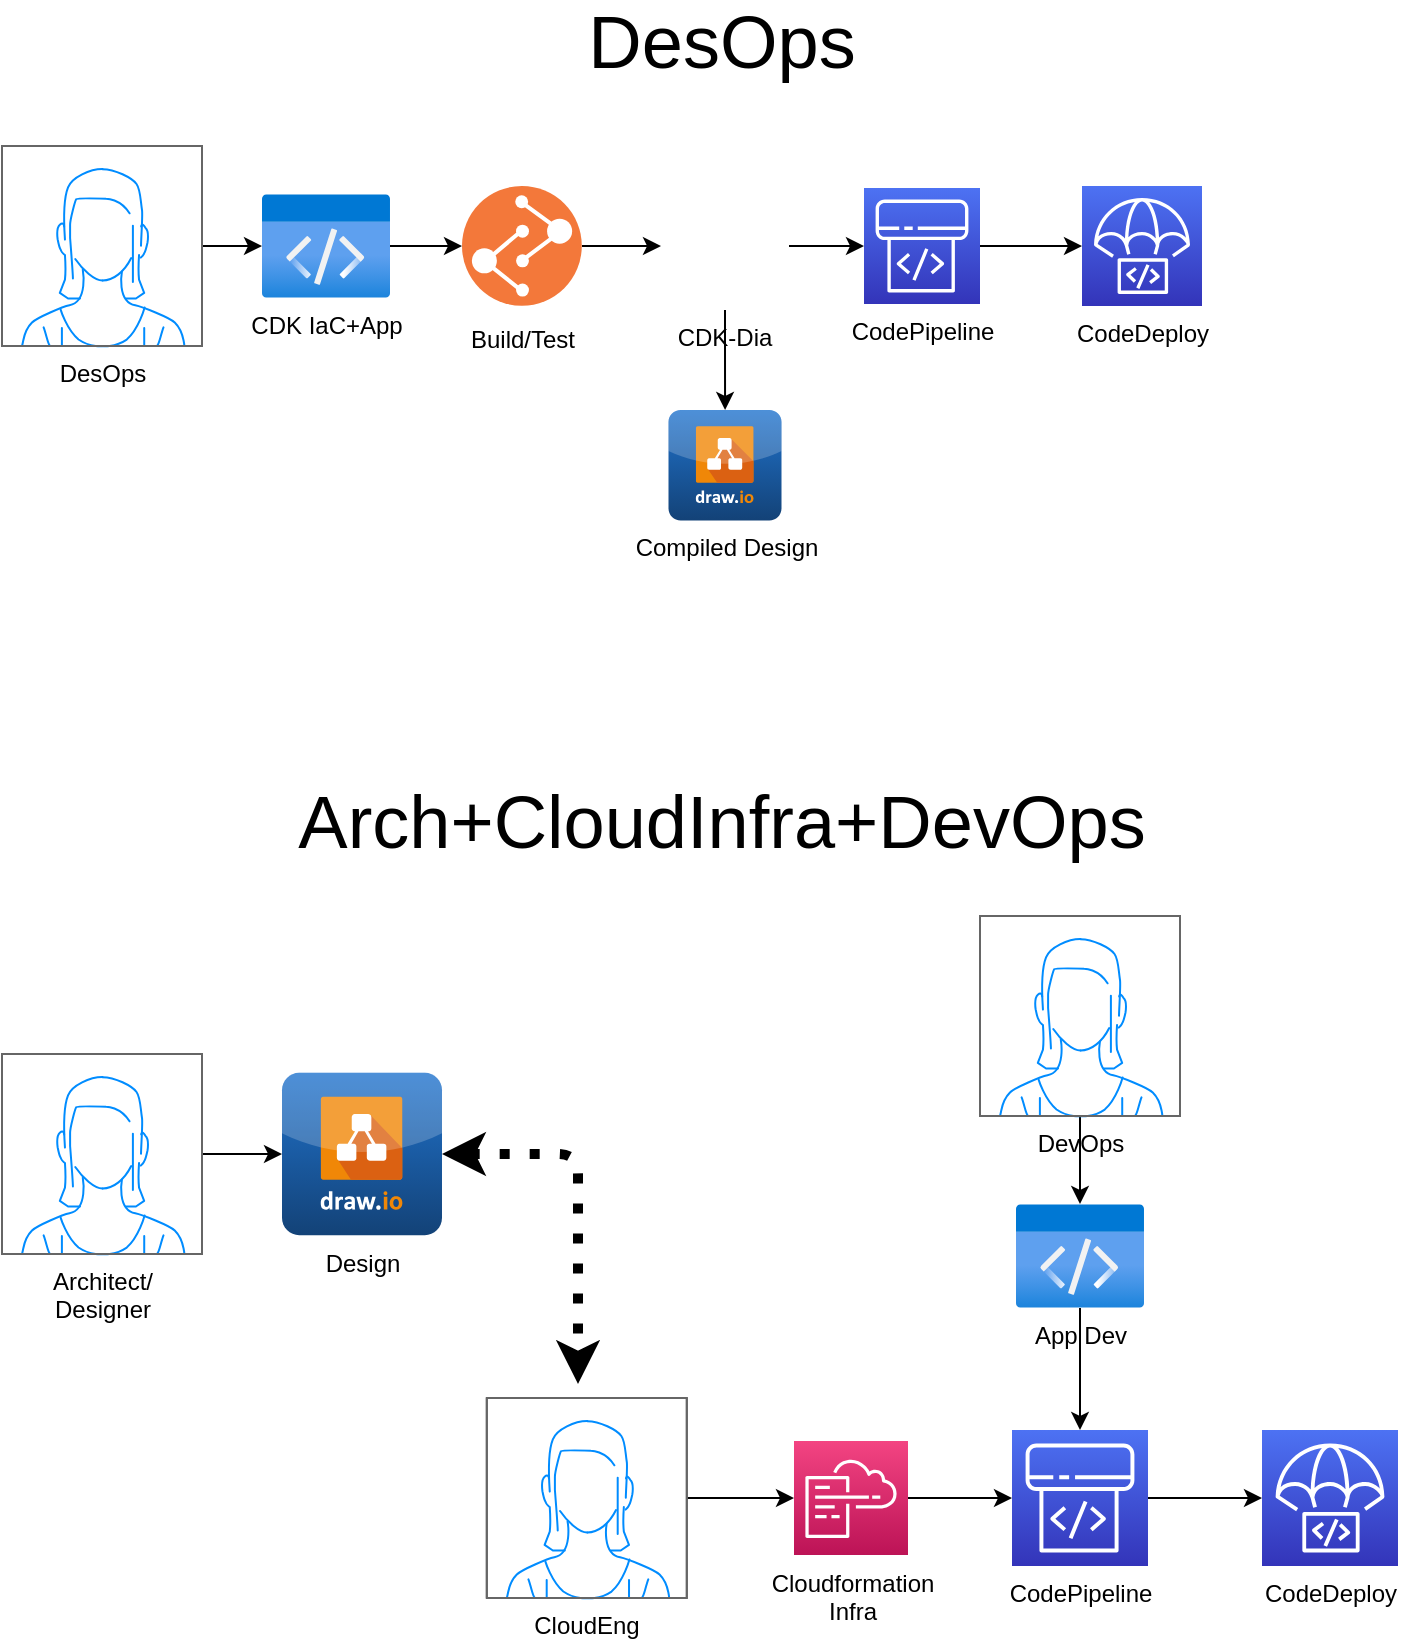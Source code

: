 <mxfile>
    <diagram id="8aNqu9n2fzhEXeBJSeK7" name="Page-1">
        <mxGraphModel dx="804" dy="896" grid="1" gridSize="10" guides="1" tooltips="1" connect="1" arrows="1" fold="1" page="1" pageScale="1" pageWidth="827" pageHeight="1169" math="0" shadow="0">
            <root>
                <mxCell id="0"/>
                <mxCell id="1" parent="0"/>
                <mxCell id="11" style="edgeStyle=none;html=1;fontColor=default;labelBackgroundColor=none;" edge="1" parent="1" source="7" target="10">
                    <mxGeometry relative="1" as="geometry"/>
                </mxCell>
                <mxCell id="7" value="CDK IaC+App" style="aspect=fixed;html=1;points=[];align=center;image;fontSize=12;image=img/lib/azure2/general/Code.svg;fontColor=default;labelBackgroundColor=none;" vertex="1" parent="1">
                    <mxGeometry x="150" y="120" width="64" height="52" as="geometry"/>
                </mxCell>
                <mxCell id="9" style="edgeStyle=none;html=1;fontColor=default;labelBackgroundColor=none;" edge="1" parent="1" source="8" target="7">
                    <mxGeometry relative="1" as="geometry"/>
                </mxCell>
                <mxCell id="8" value="DesOps" style="verticalLabelPosition=bottom;shadow=0;dashed=0;align=center;html=1;verticalAlign=top;strokeWidth=1;shape=mxgraph.mockup.containers.userFemale;strokeColor=#666666;strokeColor2=#008cff;fontColor=default;labelBackgroundColor=none;" vertex="1" parent="1">
                    <mxGeometry x="20" y="96" width="100" height="100" as="geometry"/>
                </mxCell>
                <mxCell id="15" style="edgeStyle=none;html=1;entryX=0;entryY=0.5;entryDx=0;entryDy=0;labelBackgroundColor=none;fontColor=default;" edge="1" parent="1" source="10" target="14">
                    <mxGeometry relative="1" as="geometry"/>
                </mxCell>
                <mxCell id="10" value="Build/Test" style="aspect=fixed;perimeter=ellipsePerimeter;html=1;align=center;shadow=0;dashed=0;fontColor=default;labelBackgroundColor=none;fontSize=12;spacingTop=3;image;image=img/lib/ibm/devops/build_test.svg;" vertex="1" parent="1">
                    <mxGeometry x="250" y="116" width="60" height="60" as="geometry"/>
                </mxCell>
                <mxCell id="33" style="edgeStyle=orthogonalEdgeStyle;html=1;labelBackgroundColor=none;fontColor=default;startArrow=none;startFill=0;strokeWidth=1;" edge="1" parent="1" source="14" target="32">
                    <mxGeometry relative="1" as="geometry"/>
                </mxCell>
                <mxCell id="35" style="edgeStyle=orthogonalEdgeStyle;html=1;entryX=0;entryY=0.5;entryDx=0;entryDy=0;entryPerimeter=0;labelBackgroundColor=none;fontColor=default;startArrow=none;startFill=0;strokeWidth=1;" edge="1" parent="1" source="14" target="34">
                    <mxGeometry relative="1" as="geometry"/>
                </mxCell>
                <mxCell id="14" value="CDK-Dia" style="shape=image;verticalLabelPosition=bottom;labelBackgroundColor=none;verticalAlign=top;aspect=fixed;imageAspect=0;image=https://engineering.poppulo.com/content/images/2020/06/cdklogo-2-2.png;fontColor=default;" vertex="1" parent="1">
                    <mxGeometry x="349.5" y="114" width="64" height="64" as="geometry"/>
                </mxCell>
                <mxCell id="18" style="edgeStyle=none;html=1;labelBackgroundColor=none;fontColor=default;" edge="1" parent="1" source="16" target="17">
                    <mxGeometry relative="1" as="geometry"/>
                </mxCell>
                <mxCell id="16" value="Architect/&lt;br&gt;Designer" style="verticalLabelPosition=bottom;shadow=0;dashed=0;align=center;html=1;verticalAlign=top;strokeWidth=1;shape=mxgraph.mockup.containers.userFemale;strokeColor=#666666;strokeColor2=#008cff;fontColor=default;labelBackgroundColor=none;" vertex="1" parent="1">
                    <mxGeometry x="20" y="550" width="100" height="100" as="geometry"/>
                </mxCell>
                <mxCell id="20" style="edgeStyle=orthogonalEdgeStyle;html=1;entryX=0.456;entryY=-0.07;entryDx=0;entryDy=0;entryPerimeter=0;labelBackgroundColor=none;fontColor=default;dashed=1;strokeWidth=5;dashPattern=1 2;startArrow=classic;startFill=1;" edge="1" parent="1" source="17" target="19">
                    <mxGeometry relative="1" as="geometry">
                        <mxPoint x="200" y="650" as="sourcePoint"/>
                        <Array as="points">
                            <mxPoint x="308" y="600"/>
                        </Array>
                    </mxGeometry>
                </mxCell>
                <mxCell id="17" value="Design" style="dashed=0;outlineConnect=0;html=1;align=center;labelPosition=center;verticalLabelPosition=bottom;verticalAlign=top;shape=mxgraph.webicons.drawio2;fillColor=#2174CE;gradientColor=#134277;labelBackgroundColor=none;fontColor=default;" vertex="1" parent="1">
                    <mxGeometry x="160" y="559.4" width="80" height="81.2" as="geometry"/>
                </mxCell>
                <mxCell id="22" value="" style="edgeStyle=orthogonalEdgeStyle;html=1;labelBackgroundColor=none;fontColor=default;strokeWidth=1;" edge="1" parent="1" source="19" target="21">
                    <mxGeometry relative="1" as="geometry"/>
                </mxCell>
                <mxCell id="19" value="CloudEng" style="verticalLabelPosition=bottom;shadow=0;dashed=0;align=center;html=1;verticalAlign=top;strokeWidth=1;shape=mxgraph.mockup.containers.userFemale;strokeColor=#666666;strokeColor2=#008cff;fontColor=default;labelBackgroundColor=none;" vertex="1" parent="1">
                    <mxGeometry x="262.4" y="722" width="100" height="100" as="geometry"/>
                </mxCell>
                <mxCell id="25" style="edgeStyle=orthogonalEdgeStyle;html=1;entryX=0;entryY=0.5;entryDx=0;entryDy=0;labelBackgroundColor=none;fontColor=default;startArrow=none;startFill=0;strokeWidth=1;entryPerimeter=0;" edge="1" parent="1" source="21" target="29">
                    <mxGeometry relative="1" as="geometry">
                        <mxPoint x="550" y="772" as="targetPoint"/>
                    </mxGeometry>
                </mxCell>
                <mxCell id="21" value="Cloudformation&lt;br&gt;Infra" style="sketch=0;points=[[0,0,0],[0.25,0,0],[0.5,0,0],[0.75,0,0],[1,0,0],[0,1,0],[0.25,1,0],[0.5,1,0],[0.75,1,0],[1,1,0],[0,0.25,0],[0,0.5,0],[0,0.75,0],[1,0.25,0],[1,0.5,0],[1,0.75,0]];points=[[0,0,0],[0.25,0,0],[0.5,0,0],[0.75,0,0],[1,0,0],[0,1,0],[0.25,1,0],[0.5,1,0],[0.75,1,0],[1,1,0],[0,0.25,0],[0,0.5,0],[0,0.75,0],[1,0.25,0],[1,0.5,0],[1,0.75,0]];outlineConnect=0;fontColor=default;gradientColor=#F34482;gradientDirection=north;fillColor=#BC1356;strokeColor=#ffffff;dashed=0;verticalLabelPosition=bottom;verticalAlign=top;align=center;html=1;fontSize=12;fontStyle=0;aspect=fixed;shape=mxgraph.aws4.resourceIcon;resIcon=mxgraph.aws4.cloudformation;labelBackgroundColor=none;" vertex="1" parent="1">
                    <mxGeometry x="416" y="743.5" width="57" height="57" as="geometry"/>
                </mxCell>
                <mxCell id="26" style="edgeStyle=orthogonalEdgeStyle;html=1;labelBackgroundColor=none;fontColor=default;startArrow=none;startFill=0;strokeWidth=1;" edge="1" parent="1" source="23" target="36">
                    <mxGeometry relative="1" as="geometry">
                        <mxPoint x="560.0" y="762" as="targetPoint"/>
                    </mxGeometry>
                </mxCell>
                <mxCell id="23" value="DevOps" style="verticalLabelPosition=bottom;shadow=0;dashed=0;align=center;html=1;verticalAlign=top;strokeWidth=1;shape=mxgraph.mockup.containers.userFemale;strokeColor=#666666;strokeColor2=#008cff;fontColor=default;labelBackgroundColor=none;" vertex="1" parent="1">
                    <mxGeometry x="509" y="481" width="100" height="100" as="geometry"/>
                </mxCell>
                <mxCell id="31" style="edgeStyle=orthogonalEdgeStyle;html=1;entryX=0;entryY=0.5;entryDx=0;entryDy=0;entryPerimeter=0;labelBackgroundColor=none;fontColor=default;startArrow=none;startFill=0;strokeWidth=1;" edge="1" parent="1" source="29" target="30">
                    <mxGeometry relative="1" as="geometry"/>
                </mxCell>
                <mxCell id="29" value="CodePipeline" style="sketch=0;points=[[0,0,0],[0.25,0,0],[0.5,0,0],[0.75,0,0],[1,0,0],[0,1,0],[0.25,1,0],[0.5,1,0],[0.75,1,0],[1,1,0],[0,0.25,0],[0,0.5,0],[0,0.75,0],[1,0.25,0],[1,0.5,0],[1,0.75,0]];outlineConnect=0;fontColor=default;gradientColor=#4D72F3;gradientDirection=north;fillColor=#3334B9;strokeColor=#ffffff;dashed=0;verticalLabelPosition=bottom;verticalAlign=top;align=center;html=1;fontSize=12;fontStyle=0;aspect=fixed;shape=mxgraph.aws4.resourceIcon;resIcon=mxgraph.aws4.codepipeline;labelBackgroundColor=none;" vertex="1" parent="1">
                    <mxGeometry x="525" y="738" width="68" height="68" as="geometry"/>
                </mxCell>
                <mxCell id="30" value="CodeDeploy" style="sketch=0;points=[[0,0,0],[0.25,0,0],[0.5,0,0],[0.75,0,0],[1,0,0],[0,1,0],[0.25,1,0],[0.5,1,0],[0.75,1,0],[1,1,0],[0,0.25,0],[0,0.5,0],[0,0.75,0],[1,0.25,0],[1,0.5,0],[1,0.75,0]];outlineConnect=0;fontColor=default;gradientColor=#4D72F3;gradientDirection=north;fillColor=#3334B9;strokeColor=#ffffff;dashed=0;verticalLabelPosition=bottom;verticalAlign=top;align=center;html=1;fontSize=12;fontStyle=0;aspect=fixed;shape=mxgraph.aws4.resourceIcon;resIcon=mxgraph.aws4.codedeploy;labelBackgroundColor=none;" vertex="1" parent="1">
                    <mxGeometry x="650" y="738" width="68" height="68" as="geometry"/>
                </mxCell>
                <mxCell id="32" value="Compiled Design" style="dashed=0;outlineConnect=0;html=1;align=center;labelPosition=center;verticalLabelPosition=bottom;verticalAlign=top;shape=mxgraph.webicons.drawio2;fillColor=#2174CE;gradientColor=#134277;labelBackgroundColor=none;fontColor=default;" vertex="1" parent="1">
                    <mxGeometry x="353.25" y="228" width="56.5" height="55.2" as="geometry"/>
                </mxCell>
                <mxCell id="40" style="edgeStyle=orthogonalEdgeStyle;html=1;labelBackgroundColor=none;fontColor=default;startArrow=none;startFill=0;strokeWidth=1;" edge="1" parent="1" source="34" target="39">
                    <mxGeometry relative="1" as="geometry"/>
                </mxCell>
                <mxCell id="34" value="CodePipeline" style="sketch=0;points=[[0,0,0],[0.25,0,0],[0.5,0,0],[0.75,0,0],[1,0,0],[0,1,0],[0.25,1,0],[0.5,1,0],[0.75,1,0],[1,1,0],[0,0.25,0],[0,0.5,0],[0,0.75,0],[1,0.25,0],[1,0.5,0],[1,0.75,0]];outlineConnect=0;fontColor=default;gradientColor=#4D72F3;gradientDirection=north;fillColor=#3334B9;strokeColor=#ffffff;dashed=0;verticalLabelPosition=bottom;verticalAlign=top;align=center;html=1;fontSize=12;fontStyle=0;aspect=fixed;shape=mxgraph.aws4.resourceIcon;resIcon=mxgraph.aws4.codepipeline;labelBackgroundColor=none;" vertex="1" parent="1">
                    <mxGeometry x="451" y="117" width="58" height="58" as="geometry"/>
                </mxCell>
                <mxCell id="37" style="edgeStyle=orthogonalEdgeStyle;html=1;entryX=0.5;entryY=0;entryDx=0;entryDy=0;entryPerimeter=0;labelBackgroundColor=none;fontColor=default;startArrow=none;startFill=0;strokeWidth=1;" edge="1" parent="1" source="36" target="29">
                    <mxGeometry relative="1" as="geometry"/>
                </mxCell>
                <mxCell id="36" value="App Dev" style="aspect=fixed;html=1;points=[];align=center;image;fontSize=12;image=img/lib/azure2/general/Code.svg;fontColor=default;labelBackgroundColor=none;" vertex="1" parent="1">
                    <mxGeometry x="527" y="625" width="64" height="52" as="geometry"/>
                </mxCell>
                <mxCell id="39" value="CodeDeploy" style="sketch=0;points=[[0,0,0],[0.25,0,0],[0.5,0,0],[0.75,0,0],[1,0,0],[0,1,0],[0.25,1,0],[0.5,1,0],[0.75,1,0],[1,1,0],[0,0.25,0],[0,0.5,0],[0,0.75,0],[1,0.25,0],[1,0.5,0],[1,0.75,0]];outlineConnect=0;fontColor=default;gradientColor=#4D72F3;gradientDirection=north;fillColor=#3334B9;strokeColor=#ffffff;dashed=0;verticalLabelPosition=bottom;verticalAlign=top;align=center;html=1;fontSize=12;fontStyle=0;aspect=fixed;shape=mxgraph.aws4.resourceIcon;resIcon=mxgraph.aws4.codedeploy;labelBackgroundColor=none;" vertex="1" parent="1">
                    <mxGeometry x="560" y="116" width="60" height="60" as="geometry"/>
                </mxCell>
                <mxCell id="41" value="DesOps" style="text;html=1;strokeColor=none;fillColor=none;align=center;verticalAlign=middle;whiteSpace=wrap;rounded=0;labelBackgroundColor=none;fontColor=default;fontSize=37;" vertex="1" parent="1">
                    <mxGeometry x="349.5" y="30" width="60" height="30" as="geometry"/>
                </mxCell>
                <mxCell id="42" value="Arch+CloudInfra+DevOps" style="text;html=1;strokeColor=none;fillColor=none;align=center;verticalAlign=middle;whiteSpace=wrap;rounded=0;labelBackgroundColor=none;fontColor=default;fontSize=37;" vertex="1" parent="1">
                    <mxGeometry x="89.5" y="420" width="580" height="30" as="geometry"/>
                </mxCell>
            </root>
        </mxGraphModel>
    </diagram>
</mxfile>
